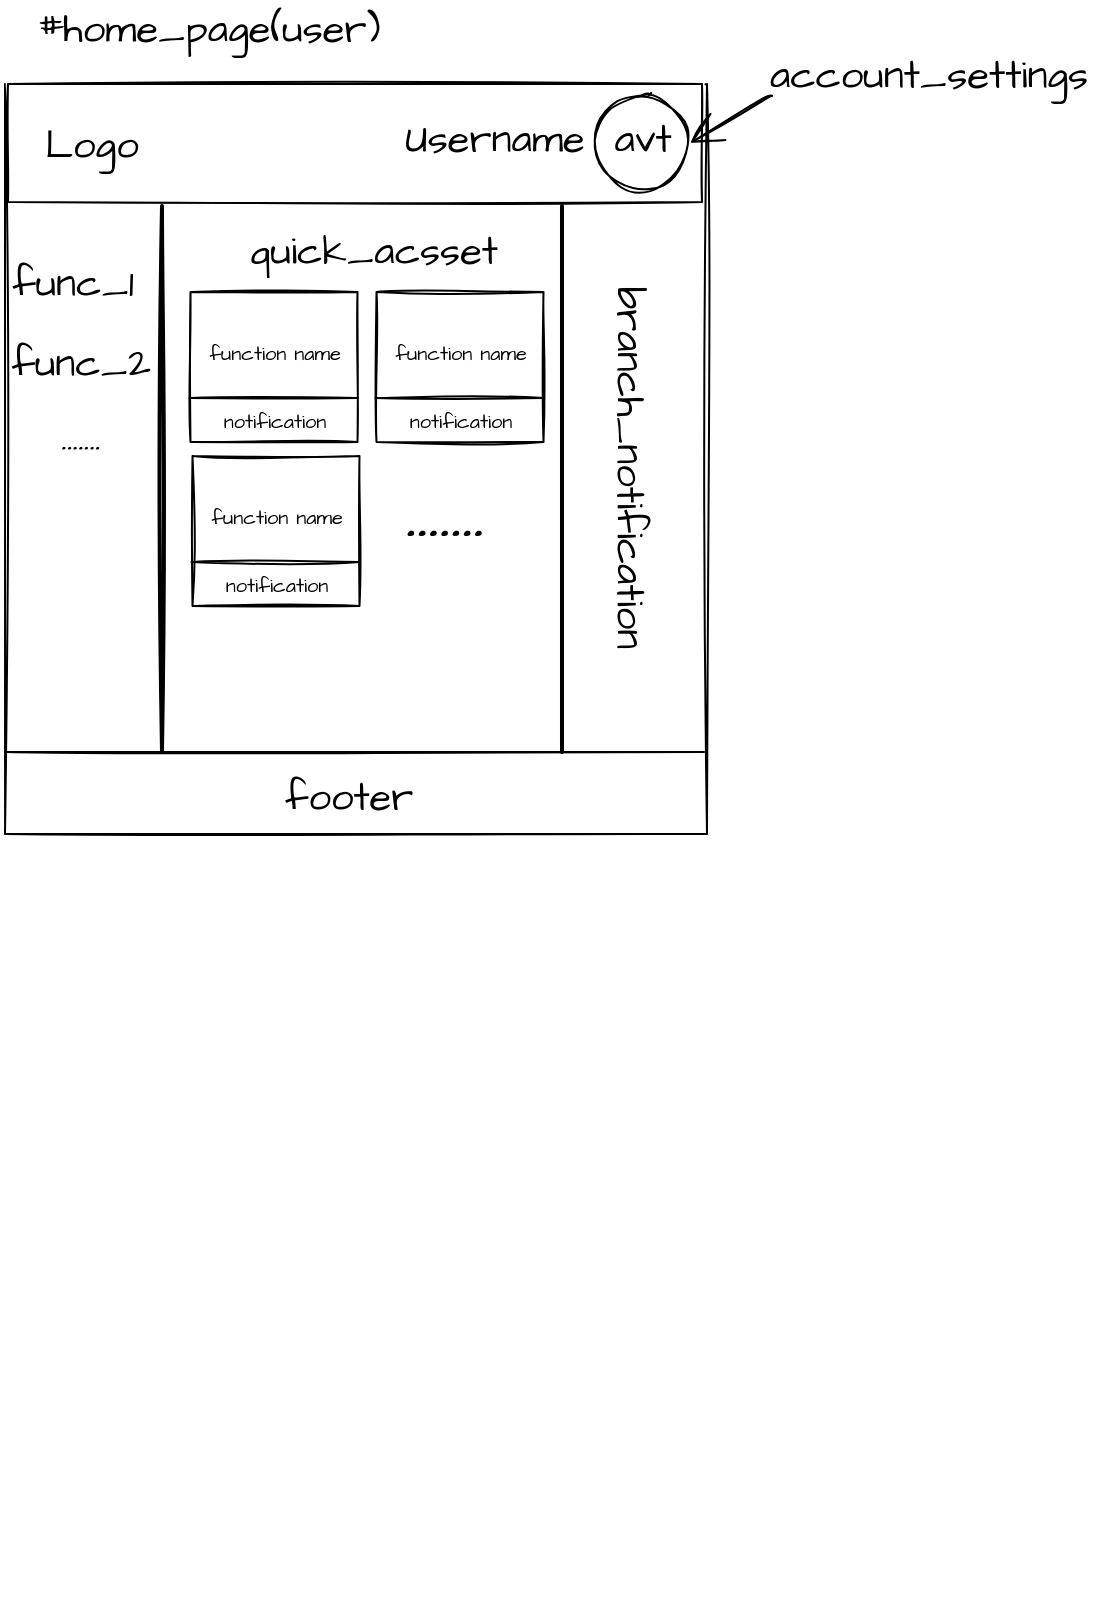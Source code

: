 <mxfile version="15.7.3" type="device"><diagram name="Page-1" id="9f46799a-70d6-7492-0946-bef42562c5a5"><mxGraphModel dx="578" dy="728" grid="0" gridSize="10" guides="1" tooltips="1" connect="1" arrows="1" fold="1" page="1" pageScale="1" pageWidth="1169" pageHeight="827" background="none" math="0" shadow="0"><root><mxCell id="0"/><mxCell id="1" parent="0"/><mxCell id="kmA45xbFaM8qfhNLlLFS-1" value="" style="rounded=0;whiteSpace=wrap;html=1;hachureGap=4;fontFamily=Architects Daughter;fontSource=https%3A%2F%2Ffonts.googleapis.com%2Fcss%3Ffamily%3DArchitects%2BDaughter;fontSize=20;sketch=1;" parent="1" vertex="1"><mxGeometry x="211.5" y="58" width="351" height="375" as="geometry"/></mxCell><mxCell id="kmA45xbFaM8qfhNLlLFS-2" value="&lt;span id=&quot;selected_text&quot;&gt;&lt;/span&gt;#home_page(user)" style="text;html=1;align=center;verticalAlign=middle;resizable=0;points=[];autosize=1;strokeColor=none;fillColor=none;hachureGap=4;fontFamily=Architects Daughter;fontSource=https%3A%2F%2Ffonts.googleapis.com%2Fcss%3Ffamily%3DArchitects%2BDaughter;fontSize=20;sketch=1;" parent="1" vertex="1"><mxGeometry x="222" y="16" width="182" height="28" as="geometry"/></mxCell><mxCell id="kmA45xbFaM8qfhNLlLFS-3" value="" style="rounded=0;whiteSpace=wrap;html=1;hachureGap=4;fontFamily=Architects Daughter;fontSource=https%3A%2F%2Ffonts.googleapis.com%2Fcss%3Ffamily%3DArchitects%2BDaughter;fontSize=20;sketch=1;" parent="1" vertex="1"><mxGeometry x="213" y="58" width="347" height="59" as="geometry"/></mxCell><mxCell id="kmA45xbFaM8qfhNLlLFS-4" value="" style="ellipse;whiteSpace=wrap;html=1;hachureGap=4;fontFamily=Architects Daughter;fontSource=https%3A%2F%2Ffonts.googleapis.com%2Fcss%3Ffamily%3DArchitects%2BDaughter;fontSize=20;sketch=1;" parent="1" vertex="1"><mxGeometry x="506" y="64" width="48" height="47" as="geometry"/></mxCell><mxCell id="kmA45xbFaM8qfhNLlLFS-5" value="Username" style="text;html=1;align=center;verticalAlign=middle;resizable=0;points=[];autosize=1;strokeColor=none;fillColor=none;hachureGap=4;fontFamily=Architects Daughter;fontSource=https%3A%2F%2Ffonts.googleapis.com%2Fcss%3Ffamily%3DArchitects%2BDaughter;fontSize=20;sketch=1;" parent="1" vertex="1"><mxGeometry x="406" y="71" width="100" height="28" as="geometry"/></mxCell><mxCell id="kmA45xbFaM8qfhNLlLFS-6" value="avt" style="text;html=1;align=center;verticalAlign=middle;resizable=0;points=[];autosize=1;strokeColor=none;fillColor=none;hachureGap=4;fontFamily=Architects Daughter;fontSource=https%3A%2F%2Ffonts.googleapis.com%2Fcss%3Ffamily%3DArchitects%2BDaughter;fontSize=20;sketch=1;" parent="1" vertex="1"><mxGeometry x="510.5" y="71" width="39" height="28" as="geometry"/></mxCell><mxCell id="kmA45xbFaM8qfhNLlLFS-18" value="" style="line;strokeWidth=2;direction=south;html=1;hachureGap=4;fontFamily=Architects Daughter;fontSource=https%3A%2F%2Ffonts.googleapis.com%2Fcss%3Ffamily%3DArchitects%2BDaughter;fontSize=20;sketch=1;" parent="1" vertex="1"><mxGeometry x="285" y="119" width="10" height="273" as="geometry"/></mxCell><mxCell id="kmA45xbFaM8qfhNLlLFS-21" value="" style="line;strokeWidth=1;html=1;perimeter=backbonePerimeter;points=[];outlineConnect=0;hachureGap=4;fontFamily=Architects Daughter;fontSource=https%3A%2F%2Ffonts.googleapis.com%2Fcss%3Ffamily%3DArchitects%2BDaughter;fontSize=20;sketch=1;" parent="1" vertex="1"><mxGeometry x="212" y="387" width="349" height="10" as="geometry"/></mxCell><mxCell id="kmA45xbFaM8qfhNLlLFS-22" value="&lt;span id=&quot;selected_text&quot;&gt;&lt;/span&gt;footer" style="text;html=1;align=center;verticalAlign=middle;resizable=0;points=[];autosize=1;strokeColor=none;fillColor=none;hachureGap=4;fontFamily=Architects Daughter;fontSource=https%3A%2F%2Ffonts.googleapis.com%2Fcss%3Ffamily%3DArchitects%2BDaughter;fontSize=20;sketch=1;" parent="1" vertex="1"><mxGeometry x="346" y="400" width="74" height="28" as="geometry"/></mxCell><mxCell id="kmA45xbFaM8qfhNLlLFS-23" value="&lt;span id=&quot;selected_text&quot;&gt;&lt;/span&gt;account_settings" style="text;html=1;align=center;verticalAlign=middle;resizable=0;points=[];autosize=1;strokeColor=none;fillColor=none;hachureGap=4;fontFamily=Architects Daughter;fontSource=https%3A%2F%2Ffonts.googleapis.com%2Fcss%3Ffamily%3DArchitects%2BDaughter;fontSize=20;sketch=1;" parent="1" vertex="1"><mxGeometry x="588" y="39" width="169" height="28" as="geometry"/></mxCell><mxCell id="kmA45xbFaM8qfhNLlLFS-25" value="" style="edgeStyle=none;orthogonalLoop=1;jettySize=auto;html=1;rounded=0;hachureGap=4;fontFamily=Architects Daughter;fontSource=https%3A%2F%2Ffonts.googleapis.com%2Fcss%3Ffamily%3DArchitects%2BDaughter;fontSize=16;endArrow=open;startSize=14;endSize=14;sourcePerimeterSpacing=8;targetPerimeterSpacing=8;entryX=1;entryY=0.5;entryDx=0;entryDy=0;curved=1;sketch=1;" parent="1" edge="1" target="kmA45xbFaM8qfhNLlLFS-4"><mxGeometry width="120" relative="1" as="geometry"><mxPoint x="595" y="64" as="sourcePoint"/><mxPoint x="686" y="64" as="targetPoint"/><Array as="points"/></mxGeometry></mxCell><mxCell id="kmA45xbFaM8qfhNLlLFS-26" value="&lt;span id=&quot;selected_text&quot;&gt;&lt;/span&gt;func_1" style="text;html=1;align=center;verticalAlign=middle;resizable=0;points=[];autosize=1;strokeColor=none;fillColor=none;hachureGap=4;fontFamily=Architects Daughter;fontSource=https%3A%2F%2Ffonts.googleapis.com%2Fcss%3Ffamily%3DArchitects%2BDaughter;fontSize=20;sketch=1;" parent="1" vertex="1"><mxGeometry x="209" y="143" width="71" height="28" as="geometry"/></mxCell><mxCell id="kmA45xbFaM8qfhNLlLFS-27" value="&lt;span id=&quot;selected_text&quot;&gt;&lt;/span&gt;&lt;span id=&quot;selected_text&quot;&gt;&lt;/span&gt;func_2" style="text;html=1;align=center;verticalAlign=middle;resizable=0;points=[];autosize=1;strokeColor=none;fillColor=none;hachureGap=4;fontFamily=Architects Daughter;fontSource=https%3A%2F%2Ffonts.googleapis.com%2Fcss%3Ffamily%3DArchitects%2BDaughter;fontSize=20;sketch=1;" parent="1" vertex="1"><mxGeometry x="209" y="183" width="80" height="28" as="geometry"/></mxCell><mxCell id="kmA45xbFaM8qfhNLlLFS-28" value="&lt;span id=&quot;selected_text&quot;&gt;&lt;/span&gt;&lt;span id=&quot;selected_text&quot;&gt;&lt;/span&gt;......." style="text;html=1;align=center;verticalAlign=middle;resizable=0;points=[];autosize=1;strokeColor=none;fillColor=none;hachureGap=4;fontFamily=Architects Daughter;fontSource=https%3A%2F%2Ffonts.googleapis.com%2Fcss%3Ffamily%3DArchitects%2BDaughter;fontSize=20;sketch=1;" parent="1" vertex="1"><mxGeometry x="234" y="220" width="30" height="28" as="geometry"/></mxCell><mxCell id="kmA45xbFaM8qfhNLlLFS-29" value="&lt;span id=&quot;selected_text&quot;&gt;&lt;/span&gt;quick_acsset" style="text;strokeColor=none;fillColor=none;html=1;align=center;verticalAlign=middle;whiteSpace=wrap;rounded=0;hachureGap=4;fontFamily=Architects Daughter;fontSource=https%3A%2F%2Ffonts.googleapis.com%2Fcss%3Ffamily%3DArchitects%2BDaughter;fontSize=20;sketch=1;" parent="1" vertex="1"><mxGeometry x="366" y="126" width="60" height="30" as="geometry"/></mxCell><mxCell id="kmA45xbFaM8qfhNLlLFS-40" value="&lt;span id=&quot;selected_text&quot;&gt;&lt;/span&gt;......." style="text;html=1;align=center;verticalAlign=middle;resizable=0;points=[];autosize=1;strokeColor=none;fillColor=none;hachureGap=4;fontFamily=Architects Daughter;fontSource=https%3A%2F%2Ffonts.googleapis.com%2Fcss%3Ffamily%3DArchitects%2BDaughter;fontSize=40;sketch=1;" parent="1" vertex="1"><mxGeometry x="416" y="258" width="30" height="28" as="geometry"/></mxCell><mxCell id="d6534SbVlCo1adbUgCug-1" value="Logo" style="text;strokeColor=none;fillColor=none;html=1;align=center;verticalAlign=middle;whiteSpace=wrap;rounded=0;hachureGap=4;fontFamily=Architects Daughter;fontSource=https%3A%2F%2Ffonts.googleapis.com%2Fcss%3Ffamily%3DArchitects%2BDaughter;fontSize=20;sketch=1;" vertex="1" parent="1"><mxGeometry x="225" y="72.5" width="60" height="30" as="geometry"/></mxCell><mxCell id="d6534SbVlCo1adbUgCug-2" value="" style="group;sketch=1;" vertex="1" connectable="0" parent="1"><mxGeometry x="383" y="162" width="112" height="78" as="geometry"/></mxCell><mxCell id="kmA45xbFaM8qfhNLlLFS-35" value="" style="rounded=0;whiteSpace=wrap;html=1;hachureGap=4;fontFamily=Architects Daughter;fontSource=https%3A%2F%2Ffonts.googleapis.com%2Fcss%3Ffamily%3DArchitects%2BDaughter;fontSize=20;sketch=1;" parent="d6534SbVlCo1adbUgCug-2" vertex="1"><mxGeometry x="14.25" width="83.5" height="75" as="geometry"/></mxCell><mxCell id="kmA45xbFaM8qfhNLlLFS-36" value="&lt;span id=&quot;selected_text&quot;&gt;&lt;/span&gt;&lt;span id=&quot;selected_text&quot;&gt;&lt;/span&gt;function name" style="text;html=1;align=center;verticalAlign=middle;resizable=0;points=[];autosize=1;strokeColor=none;fillColor=none;hachureGap=4;fontFamily=Architects Daughter;fontSource=https%3A%2F%2Ffonts.googleapis.com%2Fcss%3Ffamily%3DArchitects%2BDaughter;fontSize=10;sketch=1;" parent="d6534SbVlCo1adbUgCug-2" vertex="1"><mxGeometry x="18" y="22" width="76" height="16" as="geometry"/></mxCell><mxCell id="kmA45xbFaM8qfhNLlLFS-37" value="&lt;span id=&quot;selected_text&quot;&gt;&lt;/span&gt;notification" style="text;html=1;align=center;verticalAlign=middle;resizable=0;points=[];autosize=1;strokeColor=none;fillColor=none;hachureGap=4;fontFamily=Architects Daughter;fontSource=https%3A%2F%2Ffonts.googleapis.com%2Fcss%3Ffamily%3DArchitects%2BDaughter;fontSize=10;sketch=1;" parent="d6534SbVlCo1adbUgCug-2" vertex="1"><mxGeometry y="50" width="112" height="28" as="geometry"/></mxCell><mxCell id="kmA45xbFaM8qfhNLlLFS-39" value="" style="line;strokeWidth=1;html=1;hachureGap=4;fontFamily=Architects Daughter;fontSource=https%3A%2F%2Ffonts.googleapis.com%2Fcss%3Ffamily%3DArchitects%2BDaughter;fontSize=20;sketch=1;" parent="d6534SbVlCo1adbUgCug-2" vertex="1"><mxGeometry x="13.75" y="48" width="84" height="10" as="geometry"/></mxCell><mxCell id="d6534SbVlCo1adbUgCug-4" value="" style="group;sketch=1;" vertex="1" connectable="0" parent="1"><mxGeometry x="290" y="162" width="112" height="78" as="geometry"/></mxCell><mxCell id="d6534SbVlCo1adbUgCug-5" value="" style="rounded=0;whiteSpace=wrap;html=1;hachureGap=4;fontFamily=Architects Daughter;fontSource=https%3A%2F%2Ffonts.googleapis.com%2Fcss%3Ffamily%3DArchitects%2BDaughter;fontSize=20;sketch=1;" vertex="1" parent="d6534SbVlCo1adbUgCug-4"><mxGeometry x="14.25" width="83.5" height="75" as="geometry"/></mxCell><mxCell id="d6534SbVlCo1adbUgCug-6" value="&lt;span id=&quot;selected_text&quot;&gt;&lt;/span&gt;&lt;span id=&quot;selected_text&quot;&gt;&lt;/span&gt;function name" style="text;html=1;align=center;verticalAlign=middle;resizable=0;points=[];autosize=1;strokeColor=none;fillColor=none;hachureGap=4;fontFamily=Architects Daughter;fontSource=https%3A%2F%2Ffonts.googleapis.com%2Fcss%3Ffamily%3DArchitects%2BDaughter;fontSize=10;sketch=1;" vertex="1" parent="d6534SbVlCo1adbUgCug-4"><mxGeometry x="18" y="22" width="76" height="16" as="geometry"/></mxCell><mxCell id="d6534SbVlCo1adbUgCug-7" value="&lt;span id=&quot;selected_text&quot;&gt;&lt;/span&gt;notification" style="text;html=1;align=center;verticalAlign=middle;resizable=0;points=[];autosize=1;strokeColor=none;fillColor=none;hachureGap=4;fontFamily=Architects Daughter;fontSource=https%3A%2F%2Ffonts.googleapis.com%2Fcss%3Ffamily%3DArchitects%2BDaughter;fontSize=10;sketch=1;" vertex="1" parent="d6534SbVlCo1adbUgCug-4"><mxGeometry y="50" width="112" height="28" as="geometry"/></mxCell><mxCell id="d6534SbVlCo1adbUgCug-8" value="" style="line;strokeWidth=1;html=1;hachureGap=4;fontFamily=Architects Daughter;fontSource=https%3A%2F%2Ffonts.googleapis.com%2Fcss%3Ffamily%3DArchitects%2BDaughter;fontSize=20;sketch=1;" vertex="1" parent="d6534SbVlCo1adbUgCug-4"><mxGeometry x="13.75" y="48" width="84" height="10" as="geometry"/></mxCell><mxCell id="d6534SbVlCo1adbUgCug-9" value="" style="group;sketch=1;" vertex="1" connectable="0" parent="1"><mxGeometry x="291" y="244" width="112" height="78" as="geometry"/></mxCell><mxCell id="d6534SbVlCo1adbUgCug-10" value="" style="rounded=0;whiteSpace=wrap;html=1;hachureGap=4;fontFamily=Architects Daughter;fontSource=https%3A%2F%2Ffonts.googleapis.com%2Fcss%3Ffamily%3DArchitects%2BDaughter;fontSize=20;sketch=1;" vertex="1" parent="d6534SbVlCo1adbUgCug-9"><mxGeometry x="14.25" width="83.5" height="75" as="geometry"/></mxCell><mxCell id="d6534SbVlCo1adbUgCug-11" value="&lt;span id=&quot;selected_text&quot;&gt;&lt;/span&gt;&lt;span id=&quot;selected_text&quot;&gt;&lt;/span&gt;function name" style="text;html=1;align=center;verticalAlign=middle;resizable=0;points=[];autosize=1;strokeColor=none;fillColor=none;hachureGap=4;fontFamily=Architects Daughter;fontSource=https%3A%2F%2Ffonts.googleapis.com%2Fcss%3Ffamily%3DArchitects%2BDaughter;fontSize=10;sketch=1;" vertex="1" parent="d6534SbVlCo1adbUgCug-9"><mxGeometry x="18" y="22" width="76" height="16" as="geometry"/></mxCell><mxCell id="d6534SbVlCo1adbUgCug-12" value="&lt;span id=&quot;selected_text&quot;&gt;&lt;/span&gt;notification" style="text;html=1;align=center;verticalAlign=middle;resizable=0;points=[];autosize=1;strokeColor=none;fillColor=none;hachureGap=4;fontFamily=Architects Daughter;fontSource=https%3A%2F%2Ffonts.googleapis.com%2Fcss%3Ffamily%3DArchitects%2BDaughter;fontSize=10;sketch=1;" vertex="1" parent="d6534SbVlCo1adbUgCug-9"><mxGeometry y="50" width="112" height="28" as="geometry"/></mxCell><mxCell id="d6534SbVlCo1adbUgCug-13" value="" style="line;strokeWidth=1;html=1;hachureGap=4;fontFamily=Architects Daughter;fontSource=https%3A%2F%2Ffonts.googleapis.com%2Fcss%3Ffamily%3DArchitects%2BDaughter;fontSize=20;sketch=1;" vertex="1" parent="d6534SbVlCo1adbUgCug-9"><mxGeometry x="13.75" y="48" width="84" height="10" as="geometry"/></mxCell><mxCell id="d6534SbVlCo1adbUgCug-15" value="" style="line;strokeWidth=2;direction=south;html=1;hachureGap=4;fontFamily=Architects Daughter;fontSource=https%3A%2F%2Ffonts.googleapis.com%2Fcss%3Ffamily%3DArchitects%2BDaughter;fontSize=20;sketch=1;" vertex="1" parent="1"><mxGeometry x="485" y="119" width="10" height="273" as="geometry"/></mxCell><mxCell id="d6534SbVlCo1adbUgCug-17" value="&lt;span id=&quot;selected_text&quot;&gt;&lt;/span&gt;branch_notification" style="text;html=1;align=center;verticalAlign=middle;resizable=0;points=[];autosize=1;strokeColor=none;fillColor=none;hachureGap=4;fontFamily=Architects Daughter;fontSource=https%3A%2F%2Ffonts.googleapis.com%2Fcss%3Ffamily%3DArchitects%2BDaughter;fontSize=20;rotation=90;sketch=1;" vertex="1" parent="1"><mxGeometry x="429" y="235" width="191" height="28" as="geometry"/></mxCell><mxCell id="d6534SbVlCo1adbUgCug-42" value="" style="shape=image;verticalLabelPosition=bottom;labelBackgroundColor=#ffffff;verticalAlign=top;aspect=fixed;imageAspect=0;image=https://res.cloudinary.com/practicaldev/image/fetch/s--ev2ZJ7Dz--/c_limit%2Cf_auto%2Cfl_progressive%2Cq_auto%2Cw_880/https://uselessdivs.com/img/a-short-guide-to-help-you-pick-the-correct-html-tag/layout.svg;" vertex="1" parent="1"><mxGeometry x="209" y="444" width="329.56" height="375" as="geometry"/></mxCell></root></mxGraphModel></diagram></mxfile>